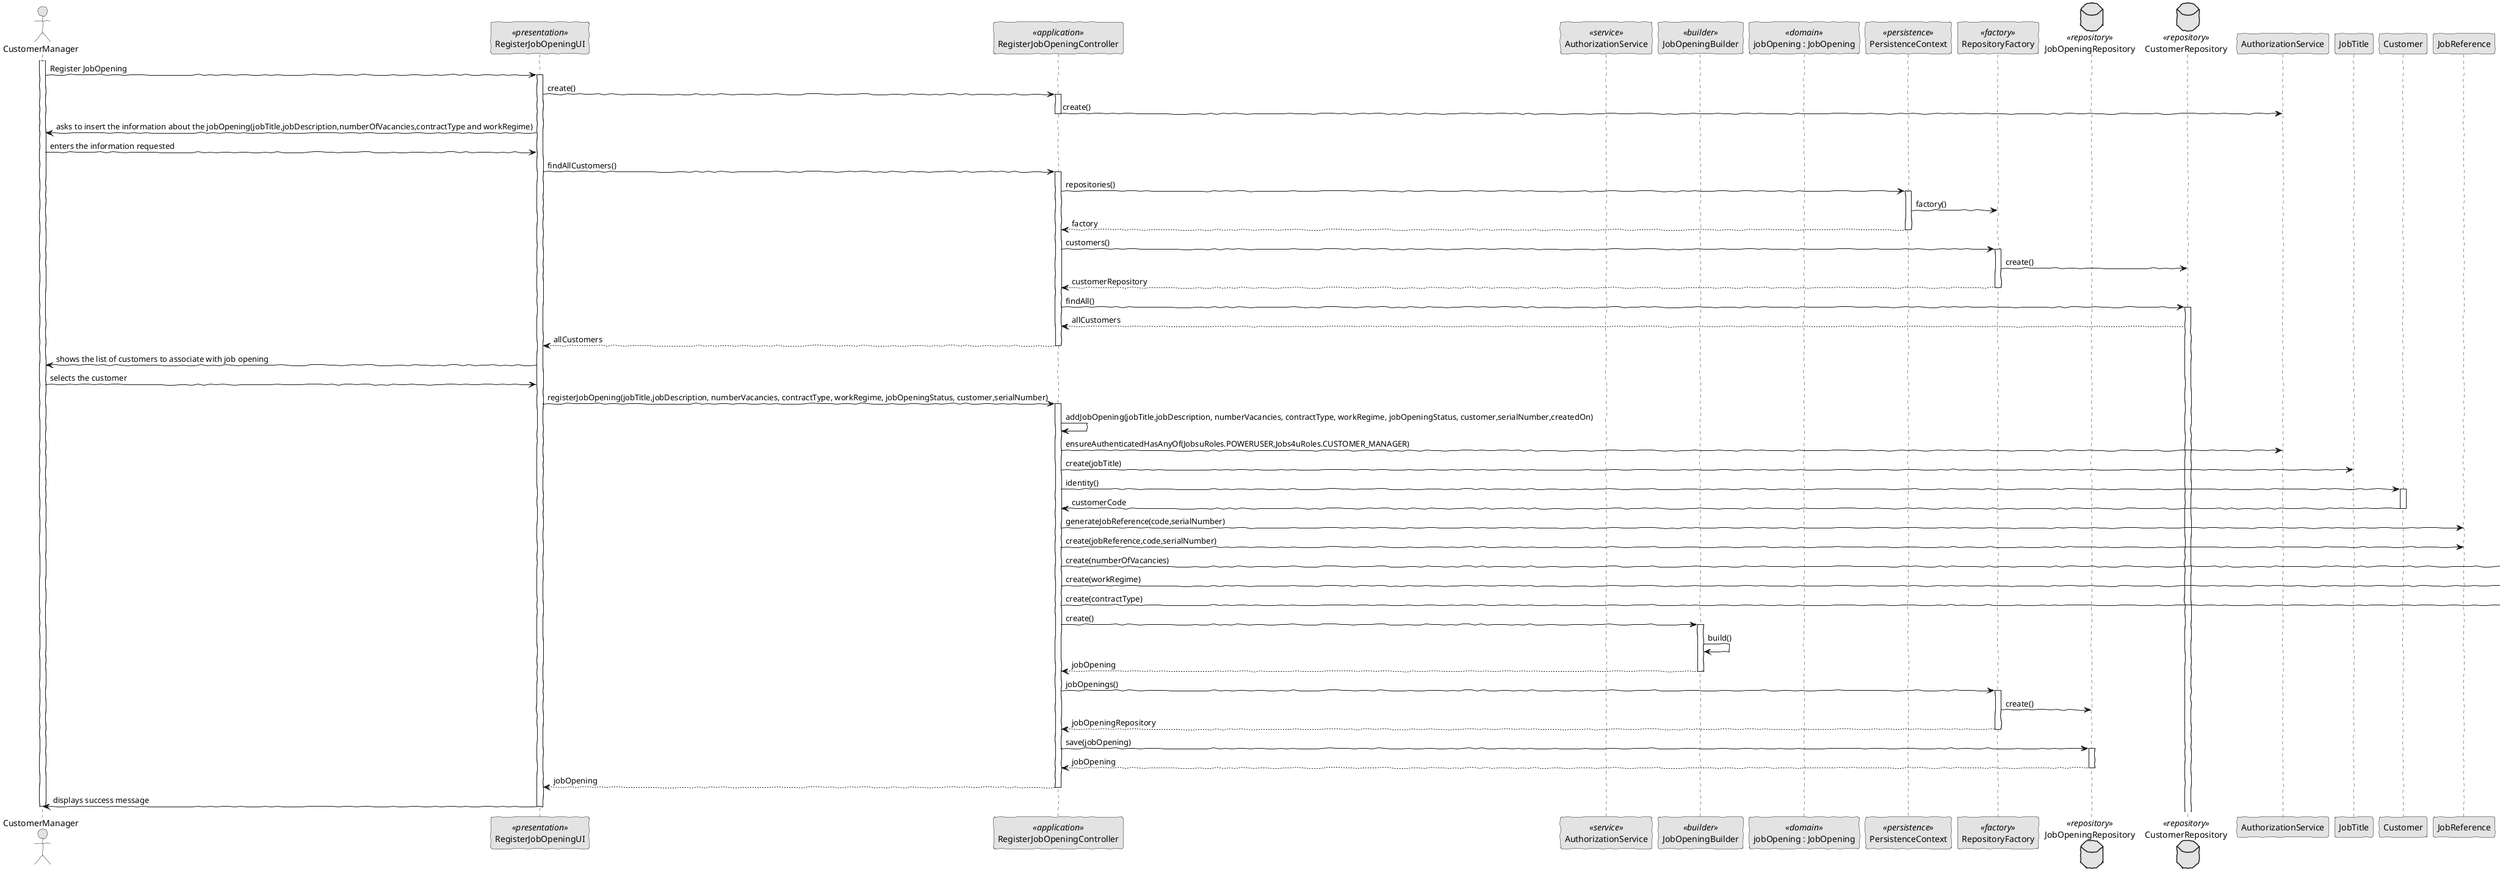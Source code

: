 @startuml
skinparam handwritten true
skinparam monochrome true
skinparam packageStyle rect
skinparam defaultFontName FG Virgil
skinparam shadowing false

actor CustomerManager as Actor
participant RegisterJobOpeningUI as UI <<presentation>>
participant RegisterJobOpeningController as Controller <<application>>
participant AuthorizationService as Authz <<service>>
participant JobOpeningBuilder as JobOpeningBuilder <<builder>>
participant "jobOpening : JobOpening" as Domain <<domain>>
participant PersistenceContext as Persistence <<persistence>>
participant RepositoryFactory as Factory <<factory>>
database JobOpeningRepository as JobOpeningRepository<<repository>>
database CustomerRepository as CustomerRepository<<repository>>

activate Actor

    Actor -> UI : Register JobOpening

    activate UI

        UI -> Controller : create()

        activate Controller

        Controller -> AuthorizationService : create()

        deactivate Controller

        UI -> Actor : asks to insert the information about the jobOpening(jobTitle,jobDescription,numberOfVacancies,contractType and workRegime)

        Actor -> UI : enters the information requested

        UI -> Controller : findAllCustomers()

        activate Controller

            Controller -> Persistence : repositories()

            activate Persistence

            Persistence -> Factory : factory()

            Persistence --> Controller : factory

            deactivate Persistence

            Controller -> Factory : customers()

            activate Factory

            Factory -> CustomerRepository : create()

            Factory --> Controller : customerRepository

            deactivate Factory

            Controller -> CustomerRepository : findAll()

            activate CustomerRepository

            CustomerRepository --> Controller : allCustomers

            Controller --> UI : allCustomers

            deactivate Controller

            UI -> Actor : shows the list of customers to associate with job opening

            Actor -> UI : selects the customer

            UI -> Controller : registerJobOpening(jobTitle,jobDescription, numberVacancies, contractType, workRegime, jobOpeningStatus, customer,serialNumber)

            activate Controller

                Controller -> Controller : addJobOpening(jobTitle,jobDescription, numberVacancies, contractType, workRegime, jobOpeningStatus, customer,serialNumber,createdOn)

                Controller -> AuthorizationService : ensureAuthenticatedHasAnyOf(JobsuRoles.POWERUSER,Jobs4uRoles.CUSTOMER_MANAGER)

                Controller -> JobTitle : create(jobTitle)

                Controller -> Customer : identity()

                activate Customer

                Customer -> Controller : customerCode

                deactivate Customer

                    Controller -> JobReference : generateJobReference(code,serialNumber)

                    Controller -> JobReference : create(jobReference,code,serialNumber)

                    Controller -> NumberVacancies : create(numberOfVacancies)

                    Controller -> WorkRegime : create(workRegime)

                    Controller -> ContractType : create(contractType)

                    Controller -> JobOpeningBuilder : create()

                    activate JobOpeningBuilder

                    JobOpeningBuilder -> JobOpeningBuilder : build()

                    JobOpeningBuilder --> Controller : jobOpening

                    deactivate JobOpeningBuilder

                    Controller -> Factory : jobOpenings()

                    activate Factory

                    Factory -> JobOpeningRepository : create()

                    Factory --> Controller : jobOpeningRepository

                    deactivate Factory

                    Controller -> JobOpeningRepository : save(jobOpening)

                    activate JobOpeningRepository

                    JobOpeningRepository --> Controller : jobOpening

                    deactivate JobOpeningRepository

                    Controller --> UI : jobOpening

                    deactivate Controller

                    UI -> Actor : displays success message

                    deactivate UI

                    deactivate Actor
@enduml